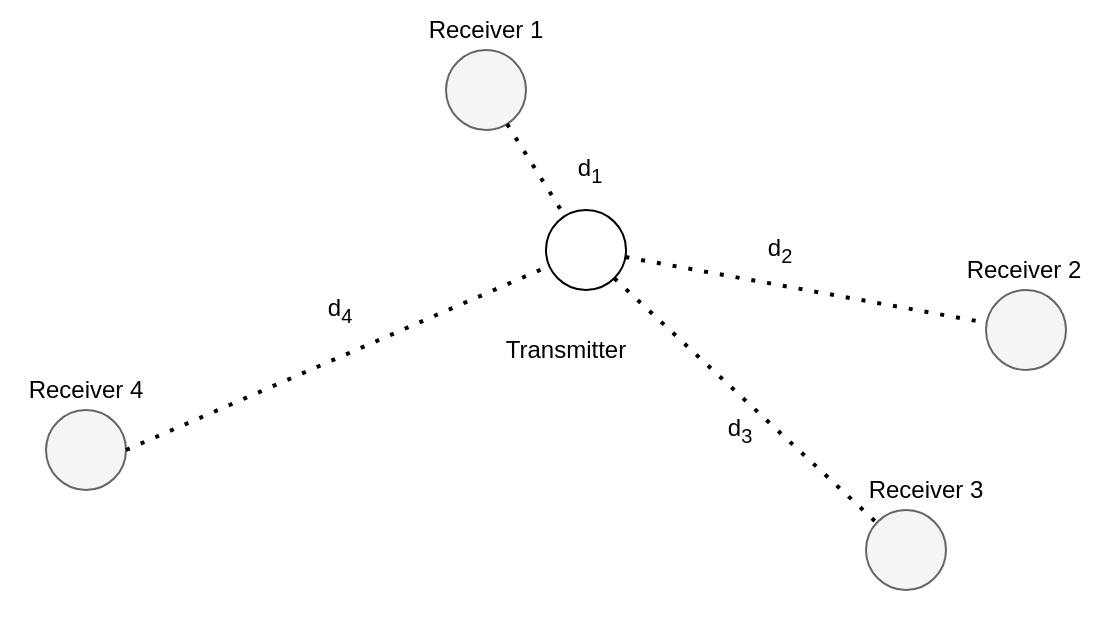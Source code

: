 <mxfile version="13.10.7" type="device"><diagram id="aU7hX8NvxDUbqqRD0qln" name="Page-1"><mxGraphModel dx="1150" dy="749" grid="1" gridSize="10" guides="1" tooltips="1" connect="1" arrows="1" fold="1" page="1" pageScale="1" pageWidth="850" pageHeight="1100" math="0" shadow="0"><root><mxCell id="0"/><mxCell id="1" parent="0"/><mxCell id="AeuwljHHGiN05eg4h8Zl-1" value="" style="rounded=0;whiteSpace=wrap;html=1;strokeColor=none;" vertex="1" parent="1"><mxGeometry x="123" y="175" width="540" height="310" as="geometry"/></mxCell><mxCell id="AeuwljHHGiN05eg4h8Zl-3" value="Transmitter" style="text;html=1;strokeColor=none;fillColor=none;align=center;verticalAlign=middle;whiteSpace=wrap;rounded=0;" vertex="1" parent="1"><mxGeometry x="350" y="340" width="86" height="20" as="geometry"/></mxCell><mxCell id="AeuwljHHGiN05eg4h8Zl-5" value="&lt;div&gt;Receiver 2&lt;/div&gt;" style="text;html=1;strokeColor=none;fillColor=none;align=center;verticalAlign=middle;whiteSpace=wrap;rounded=0;" vertex="1" parent="1"><mxGeometry x="579" y="300" width="86" height="20" as="geometry"/></mxCell><mxCell id="AeuwljHHGiN05eg4h8Zl-24" value="" style="ellipse;whiteSpace=wrap;html=1;aspect=fixed;" vertex="1" parent="1"><mxGeometry x="383" y="280" width="40" height="40" as="geometry"/></mxCell><mxCell id="AeuwljHHGiN05eg4h8Zl-25" value="" style="ellipse;whiteSpace=wrap;html=1;aspect=fixed;fillColor=#f5f5f5;strokeColor=#666666;fontColor=#333333;" vertex="1" parent="1"><mxGeometry x="603" y="320" width="40" height="40" as="geometry"/></mxCell><mxCell id="AeuwljHHGiN05eg4h8Zl-30" value="Receiver 3" style="text;html=1;strokeColor=none;fillColor=none;align=center;verticalAlign=middle;whiteSpace=wrap;rounded=0;" vertex="1" parent="1"><mxGeometry x="530" y="410" width="86" height="20" as="geometry"/></mxCell><mxCell id="AeuwljHHGiN05eg4h8Zl-31" value="" style="ellipse;whiteSpace=wrap;html=1;aspect=fixed;fillColor=#f5f5f5;strokeColor=#666666;fontColor=#333333;" vertex="1" parent="1"><mxGeometry x="543" y="430" width="40" height="40" as="geometry"/></mxCell><mxCell id="AeuwljHHGiN05eg4h8Zl-32" value="Receiver 1" style="text;html=1;strokeColor=none;fillColor=none;align=center;verticalAlign=middle;whiteSpace=wrap;rounded=0;" vertex="1" parent="1"><mxGeometry x="310" y="180" width="86" height="20" as="geometry"/></mxCell><mxCell id="AeuwljHHGiN05eg4h8Zl-33" value="" style="ellipse;whiteSpace=wrap;html=1;aspect=fixed;fillColor=#f5f5f5;strokeColor=#666666;fontColor=#333333;" vertex="1" parent="1"><mxGeometry x="333" y="200" width="40" height="40" as="geometry"/></mxCell><mxCell id="AeuwljHHGiN05eg4h8Zl-34" value="&lt;div&gt;Receiver 4&lt;/div&gt;" style="text;html=1;strokeColor=none;fillColor=none;align=center;verticalAlign=middle;whiteSpace=wrap;rounded=0;" vertex="1" parent="1"><mxGeometry x="110" y="360" width="86" height="20" as="geometry"/></mxCell><mxCell id="AeuwljHHGiN05eg4h8Zl-35" value="" style="ellipse;whiteSpace=wrap;html=1;aspect=fixed;fillColor=#f5f5f5;strokeColor=#666666;fontColor=#333333;" vertex="1" parent="1"><mxGeometry x="133" y="380" width="40" height="40" as="geometry"/></mxCell><mxCell id="AeuwljHHGiN05eg4h8Zl-36" value="" style="endArrow=none;dashed=1;html=1;dashPattern=1 3;strokeWidth=2;" edge="1" parent="1" source="AeuwljHHGiN05eg4h8Zl-24" target="AeuwljHHGiN05eg4h8Zl-25"><mxGeometry width="50" height="50" relative="1" as="geometry"><mxPoint x="470" y="330" as="sourcePoint"/><mxPoint x="520" y="280" as="targetPoint"/></mxGeometry></mxCell><mxCell id="AeuwljHHGiN05eg4h8Zl-37" value="" style="endArrow=none;dashed=1;html=1;dashPattern=1 3;strokeWidth=2;exitX=1;exitY=1;exitDx=0;exitDy=0;" edge="1" parent="1" source="AeuwljHHGiN05eg4h8Zl-24" target="AeuwljHHGiN05eg4h8Zl-31"><mxGeometry width="50" height="50" relative="1" as="geometry"><mxPoint x="402.364" y="320.003" as="sourcePoint"/><mxPoint x="583.003" y="352.882" as="targetPoint"/></mxGeometry></mxCell><mxCell id="AeuwljHHGiN05eg4h8Zl-38" value="" style="endArrow=none;dashed=1;html=1;dashPattern=1 3;strokeWidth=2;exitX=1;exitY=0.5;exitDx=0;exitDy=0;" edge="1" parent="1" source="AeuwljHHGiN05eg4h8Zl-35" target="AeuwljHHGiN05eg4h8Zl-24"><mxGeometry width="50" height="50" relative="1" as="geometry"><mxPoint x="201.782" y="278.882" as="sourcePoint"/><mxPoint x="333.002" y="401.112" as="targetPoint"/></mxGeometry></mxCell><mxCell id="AeuwljHHGiN05eg4h8Zl-39" value="" style="endArrow=none;dashed=1;html=1;dashPattern=1 3;strokeWidth=2;" edge="1" parent="1" source="AeuwljHHGiN05eg4h8Zl-33" target="AeuwljHHGiN05eg4h8Zl-24"><mxGeometry width="50" height="50" relative="1" as="geometry"><mxPoint x="184.34" y="372.03" as="sourcePoint"/><mxPoint x="395.999" y="280.005" as="targetPoint"/></mxGeometry></mxCell><mxCell id="AeuwljHHGiN05eg4h8Zl-41" value="d&lt;sub&gt;1&lt;/sub&gt;" style="text;html=1;strokeColor=none;fillColor=none;align=center;verticalAlign=middle;whiteSpace=wrap;rounded=0;" vertex="1" parent="1"><mxGeometry x="385" y="250" width="40" height="20" as="geometry"/></mxCell><mxCell id="AeuwljHHGiN05eg4h8Zl-42" value="d&lt;sub&gt;2&lt;/sub&gt;" style="text;html=1;strokeColor=none;fillColor=none;align=center;verticalAlign=middle;whiteSpace=wrap;rounded=0;" vertex="1" parent="1"><mxGeometry x="480" y="290" width="40" height="20" as="geometry"/></mxCell><mxCell id="AeuwljHHGiN05eg4h8Zl-43" value="d&lt;sub&gt;3&lt;/sub&gt;" style="text;html=1;strokeColor=none;fillColor=none;align=center;verticalAlign=middle;whiteSpace=wrap;rounded=0;" vertex="1" parent="1"><mxGeometry x="460" y="380" width="40" height="20" as="geometry"/></mxCell><mxCell id="AeuwljHHGiN05eg4h8Zl-44" value="d&lt;sub&gt;4&lt;/sub&gt;" style="text;html=1;strokeColor=none;fillColor=none;align=center;verticalAlign=middle;whiteSpace=wrap;rounded=0;" vertex="1" parent="1"><mxGeometry x="260" y="320" width="40" height="20" as="geometry"/></mxCell></root></mxGraphModel></diagram></mxfile>
